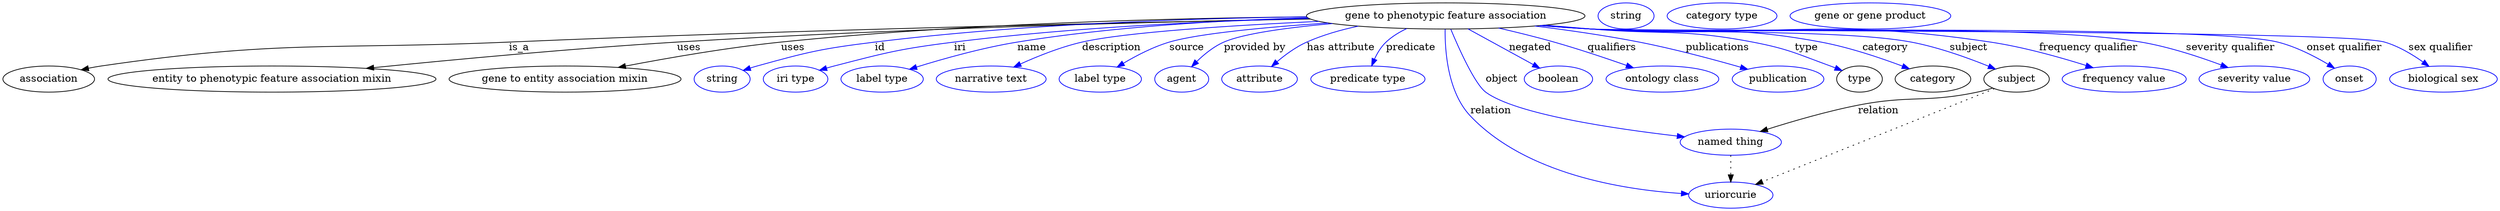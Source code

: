 digraph {
	graph [bb="0,0,3427.1,283"];
	node [label="\N"];
	"gene to phenotypic feature association"	 [height=0.5,
		label="gene to phenotypic feature association",
		pos="1984,265",
		width=5.3259];
	association	 [height=0.5,
		pos="63.044,178",
		width=1.7512];
	"gene to phenotypic feature association" -> association	 [label=is_a,
		lp="725.04,221.5",
		pos="e,108.1,190.64 1796.1,261.39 1547.6,256.22 1096.4,245.48 711.04,229 454.86,218.04 388.54,234.6 135.04,196 129.55,195.16 123.87,194.1 \
118.21,192.9"];
	"entity to phenotypic feature association mixin"	 [height=0.5,
		pos="370.04,178",
		width=6.2647];
	"gene to phenotypic feature association" -> "entity to phenotypic feature association mixin"	 [label=uses,
		lp="943.54,221.5",
		pos="e,504.37,192.47 1794.9,261.82 1583.2,257.5 1230.3,248.03 927.04,229 786.64,220.19 626.76,205.02 514.41,193.5"];
	"gene to entity association mixin"	 [height=0.5,
		pos="773.04,178",
		width=4.4232];
	"gene to phenotypic feature association" -> "gene to entity association mixin"	 [label=uses,
		lp="1086.5,221.5",
		pos="e,848.97,193.86 1798.3,260.55 1572.8,254.65 1206.1,243.3 1070,229 998.48,221.48 918.08,207.32 859,195.82"];
	id	 [color=blue,
		height=0.5,
		label=string,
		pos="989.04,178",
		width=1.0652];
	"gene to phenotypic feature association" -> id	 [color=blue,
		label=id,
		lp="1206,221.5",
		pos="e,1018.2,189.79 1800.2,259.87 1605.5,253.84 1310.9,242.87 1199,229 1126.1,219.96 1107.7,216.3 1037,196 1034.1,195.14 1031,194.18 \
1027.9,193.17",
		style=solid];
	iri	 [color=blue,
		height=0.5,
		label="iri type",
		pos="1090,178",
		width=1.2277];
	"gene to phenotypic feature association" -> iri	 [color=blue,
		label=iri,
		lp="1316,221.5",
		pos="e,1123.2,190 1805.6,258.41 1638.3,251.7 1400.6,240.66 1308,229 1233.8,219.65 1215.3,215.4 1143,196 1139.7,195.1 1136.3,194.11 1132.8,\
193.06",
		style=solid];
	name	 [color=blue,
		height=0.5,
		label="label type",
		pos="1209,178",
		width=1.5707];
	"gene to phenotypic feature association" -> name	 [color=blue,
		label=name,
		lp="1415,221.5",
		pos="e,1248.1,191.24 1806.6,258.19 1662.6,251.9 1471.4,241.65 1395,229 1347.6,221.13 1294.8,206.03 1257.6,194.3",
		style=solid];
	description	 [color=blue,
		height=0.5,
		label="narrative text",
		pos="1359,178",
		width=2.0943];
	"gene to phenotypic feature association" -> description	 [color=blue,
		label=description,
		lp="1525,221.5",
		pos="e,1391,194.33 1806.6,258.11 1688.1,252.38 1543.5,242.9 1484,229 1455,222.22 1424,209.6 1400.1,198.61",
		style=solid];
	source	 [color=blue,
		height=0.5,
		label="label type",
		pos="1509,178",
		width=1.5707];
	"gene to phenotypic feature association" -> source	 [color=blue,
		label=source,
		lp="1629.5,221.5",
		pos="e,1533.5,194.5 1819.5,255.73 1736.3,249.77 1644.7,240.9 1605,229 1583,222.39 1560.2,210.53 1542.4,199.91",
		style=solid];
	"provided by"	 [color=blue,
		height=0.5,
		label=agent,
		pos="1621,178",
		width=1.0291];
	"gene to phenotypic feature association" -> "provided by"	 [color=blue,
		label="provided by",
		lp="1723.5,221.5",
		pos="e,1635.6,194.71 1827.3,254.63 1767.7,248.97 1707.8,240.68 1681,229 1666.7,222.75 1653.2,211.92 1642.7,201.84",
		style=solid];
	"has attribute"	 [color=blue,
		height=0.5,
		label=attribute,
		pos="1728,178",
		width=1.4443];
	"gene to phenotypic feature association" -> "has attribute"	 [color=blue,
		label="has attribute",
		lp="1840,221.5",
		pos="e,1745,195.06 1862.1,251.05 1838.6,245.87 1814.6,238.76 1793,229 1778.4,222.37 1764.2,211.8 1752.8,202",
		style=solid];
	predicate	 [color=blue,
		height=0.5,
		label="predicate type",
		pos="1877,178",
		width=2.1845];
	"gene to phenotypic feature association" -> predicate	 [color=blue,
		label=predicate,
		lp="1935.5,221.5",
		pos="e,1882,195.98 1928.8,247.73 1918.7,242.81 1908.9,236.65 1901,229 1894.4,222.54 1889.4,213.86 1885.7,205.5",
		style=solid];
	object	 [color=blue,
		height=0.5,
		label="named thing",
		pos="2376,91",
		width=1.9318];
	"gene to phenotypic feature association" -> object	 [color=blue,
		label=object,
		lp="2061.5,178",
		pos="e,2316.3,100.38 1991.4,246.57 2002.6,219.58 2024.1,171.26 2039,160 2060.2,144.08 2213.8,117.1 2306.2,102.03",
		style=solid];
	relation	 [color=blue,
		height=0.5,
		label=uriorcurie,
		pos="2376,18",
		width=1.6068];
	"gene to phenotypic feature association" -> relation	 [color=blue,
		label=relation,
		lp="2067,134.5",
		pos="e,2323.6,25.745 1985.1,246.67 1988,215.76 1998.8,153.98 2039,127 2124.5,69.773 2242.2,40.795 2313.5,27.582",
		style=solid];
	negated	 [color=blue,
		height=0.5,
		label=boolean,
		pos="2140,178",
		width=1.2999];
	"gene to phenotypic feature association" -> negated	 [color=blue,
		label=negated,
		lp="2101,221.5",
		pos="e,2113.3,192.9 2016,247.18 2041.7,232.87 2077.7,212.76 2104.3,197.91",
		style=solid];
	qualifiers	 [color=blue,
		height=0.5,
		label="ontology class",
		pos="2282,178",
		width=2.1484];
	"gene to phenotypic feature association" -> qualifiers	 [color=blue,
		label=qualifiers,
		lp="2214,221.5",
		pos="e,2240.9,193.36 2059.6,248.37 2083.5,242.7 2110,236.01 2134,229 2166.7,219.47 2202.8,207.06 2231.2,196.87",
		style=solid];
	publications	 [color=blue,
		height=0.5,
		label=publication,
		pos="2440,178",
		width=1.7512];
	"gene to phenotypic feature association" -> publications	 [color=blue,
		label=publications,
		lp="2359,221.5",
		pos="e,2397.1,191.38 2110.7,251.45 2155.6,245.74 2206.3,238.24 2252,229 2298.3,219.66 2350,205.35 2387.4,194.26",
		style=solid];
	type	 [height=0.5,
		pos="2552,178",
		width=0.86659];
	"gene to phenotypic feature association" -> type	 [color=blue,
		label=type,
		lp="2480,221.5",
		pos="e,2527.7,189.51 2122.2,252.48 2143.2,250.61 2164.7,248.73 2185,247 2283.7,238.59 2309.9,247.96 2407,229 2455.1,219.63 2466.3,213.4 \
2512,196 2514.1,195.21 2516.3,194.36 2518.4,193.48",
		style=solid];
	category	 [height=0.5,
		pos="2653,178",
		width=1.4443];
	"gene to phenotypic feature association" -> category	 [color=blue,
		label=category,
		lp="2588,221.5",
		pos="e,2619.7,191.97 2119.7,252.25 2141.5,250.37 2163.9,248.55 2185,247 2324.9,236.74 2362.3,255.4 2500,229 2538.3,221.67 2580.1,207.27 \
2610.3,195.64",
		style=solid];
	subject	 [height=0.5,
		pos="2768,178",
		width=1.2457];
	"gene to phenotypic feature association" -> subject	 [color=blue,
		label=subject,
		lp="2703.5,221.5",
		pos="e,2738.2,191.56 2118,252.09 2140.4,250.2 2163.4,248.41 2185,247 2282.5,240.64 2528.2,247.5 2624,229 2660.5,221.96 2700.1,207.37 \
2728.6,195.59",
		style=solid];
	"frequency qualifier"	 [color=blue,
		height=0.5,
		label="frequency value",
		pos="2916,178",
		width=2.3651];
	"gene to phenotypic feature association" -> "frequency qualifier"	 [color=blue,
		label="frequency qualifier",
		lp="2868.5,221.5",
		pos="e,2872.2,193.5 2117.2,252.01 2139.8,250.11 2163.1,248.34 2185,247 2306.9,239.55 2613.4,247.6 2734,229 2778.1,222.21 2826.6,208.28 \
2862.4,196.7",
		style=solid];
	"severity qualifier"	 [color=blue,
		height=0.5,
		label="severity value",
		pos="3095,178",
		width=2.1123];
	"gene to phenotypic feature association" -> "severity qualifier"	 [color=blue,
		label="severity qualifier",
		lp="3059.5,221.5",
		pos="e,3057.9,193.77 2116.1,251.93 2139.1,250.01 2162.7,248.26 2185,247 2352.8,237.5 2775.5,257.73 2941,229 2978.1,222.57 3018.4,208.97 \
3048.5,197.43",
		style=solid];
	"onset qualifier"	 [color=blue,
		height=0.5,
		label=onset,
		pos="3225,178",
		width=1.011];
	"gene to phenotypic feature association" -> "onset qualifier"	 [color=blue,
		label="onset qualifier",
		lp="3215,221.5",
		pos="e,3203.6,192.61 2115.6,251.89 2138.7,249.96 2162.6,248.22 2185,247 2289.4,241.34 3023.7,254.38 3125,229 3150,222.75 3175.8,209.37 \
3195,197.89",
		style=solid];
	"sex qualifier"	 [color=blue,
		height=0.5,
		label="biological sex",
		pos="3353,178",
		width=2.0582];
	"gene to phenotypic feature association" -> "sex qualifier"	 [color=blue,
		label="sex qualifier",
		lp="3346.5,221.5",
		pos="e,3332.3,195.33 2115.3,251.86 2138.5,249.93 2162.5,248.2 2185,247 2245.3,243.81 3213.2,246.05 3271,229 3290.1,223.38 3309.2,212 \
3324.1,201.42",
		style=solid];
	object -> relation	 [pos="e,2376,36.09 2376,72.955 2376,64.883 2376,55.176 2376,46.182",
		style=dotted];
	association_type	 [color=blue,
		height=0.5,
		label=string,
		pos="2232,265",
		width=1.0652];
	association_category	 [color=blue,
		height=0.5,
		label="category type",
		pos="2364,265",
		width=2.0943];
	subject -> object	 [label=relation,
		lp="2579,134.5",
		pos="e,2418,105.45 2734.9,165.74 2728.1,163.56 2720.9,161.5 2714,160 2642.9,144.39 2622.5,156.25 2551,142 2509,133.61 2462.4,119.8 2427.8,\
108.66"];
	subject -> relation	 [pos="e,2411.2,32.335 2736.3,165.04 2666.7,136.63 2500.4,68.768 2420.5,36.135",
		style=dotted];
	"gene to phenotypic feature association_subject"	 [color=blue,
		height=0.5,
		label="gene or gene product",
		pos="2568,265",
		width=3.0692];
}
